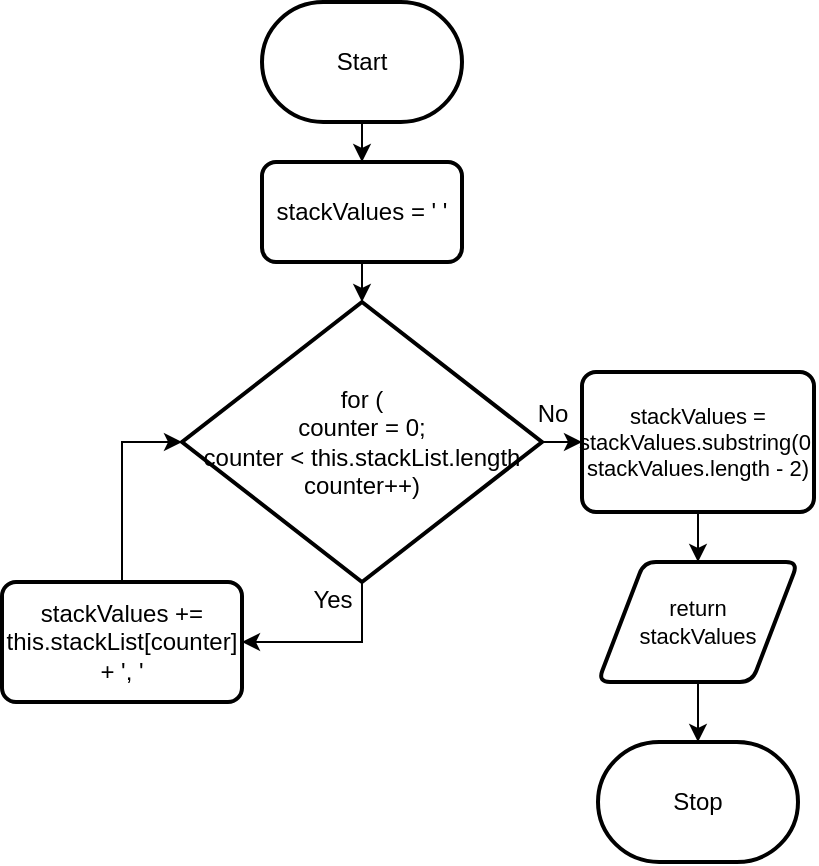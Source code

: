 <mxfile>
    <diagram id="cGkltAqMKEXo6Ag8z-tB" name="Page-1">
        <mxGraphModel dx="381" dy="446" grid="1" gridSize="10" guides="1" tooltips="1" connect="1" arrows="1" fold="1" page="1" pageScale="1" pageWidth="827" pageHeight="1169" math="0" shadow="0">
            <root>
                <mxCell id="0"/>
                <mxCell id="1" parent="0"/>
                <mxCell id="9" style="edgeStyle=none;html=1;entryX=0.5;entryY=0;entryDx=0;entryDy=0;" parent="1" source="2" target="8" edge="1">
                    <mxGeometry relative="1" as="geometry"/>
                </mxCell>
                <mxCell id="2" value="Start" style="strokeWidth=2;html=1;shape=mxgraph.flowchart.terminator;whiteSpace=wrap;" parent="1" vertex="1">
                    <mxGeometry x="240" y="60" width="100" height="60" as="geometry"/>
                </mxCell>
                <mxCell id="7" value="Stop" style="strokeWidth=2;html=1;shape=mxgraph.flowchart.terminator;whiteSpace=wrap;" parent="1" vertex="1">
                    <mxGeometry x="408" y="430" width="100" height="60" as="geometry"/>
                </mxCell>
                <mxCell id="11" style="edgeStyle=none;html=1;" parent="1" source="8" target="10" edge="1">
                    <mxGeometry relative="1" as="geometry"/>
                </mxCell>
                <mxCell id="8" value="stackValues = ' '" style="rounded=1;whiteSpace=wrap;html=1;absoluteArcSize=1;arcSize=14;strokeWidth=2;" parent="1" vertex="1">
                    <mxGeometry x="240" y="140" width="100" height="50" as="geometry"/>
                </mxCell>
                <mxCell id="13" style="edgeStyle=elbowEdgeStyle;html=1;entryX=1;entryY=0.5;entryDx=0;entryDy=0;rounded=0;elbow=vertical;" parent="1" source="10" target="12" edge="1">
                    <mxGeometry relative="1" as="geometry">
                        <Array as="points">
                            <mxPoint x="290" y="380"/>
                        </Array>
                    </mxGeometry>
                </mxCell>
                <mxCell id="17" style="edgeStyle=elbowEdgeStyle;shape=connector;rounded=0;elbow=vertical;html=1;labelBackgroundColor=default;strokeColor=default;fontFamily=Helvetica;fontSize=11;fontColor=default;endArrow=classic;" parent="1" source="10" target="16" edge="1">
                    <mxGeometry relative="1" as="geometry"/>
                </mxCell>
                <mxCell id="10" value="for (&lt;br&gt;counter = 0;&lt;br&gt;counter &amp;lt; this.stackList.length&lt;br&gt;counter++)" style="strokeWidth=2;html=1;shape=mxgraph.flowchart.decision;whiteSpace=wrap;" parent="1" vertex="1">
                    <mxGeometry x="200" y="210" width="180" height="140" as="geometry"/>
                </mxCell>
                <mxCell id="14" style="edgeStyle=elbowEdgeStyle;shape=connector;rounded=0;elbow=vertical;html=1;entryX=0;entryY=0.5;entryDx=0;entryDy=0;entryPerimeter=0;labelBackgroundColor=default;strokeColor=default;fontFamily=Helvetica;fontSize=11;fontColor=default;endArrow=classic;exitX=0.5;exitY=0;exitDx=0;exitDy=0;" parent="1" source="12" target="10" edge="1">
                    <mxGeometry relative="1" as="geometry">
                        <mxPoint x="170" y="370" as="sourcePoint"/>
                        <Array as="points">
                            <mxPoint x="190" y="280"/>
                        </Array>
                    </mxGeometry>
                </mxCell>
                <mxCell id="12" value="stackValues += this.stackList[counter] + ', '" style="rounded=1;whiteSpace=wrap;html=1;absoluteArcSize=1;arcSize=14;strokeWidth=2;" parent="1" vertex="1">
                    <mxGeometry x="110" y="350" width="120" height="60" as="geometry"/>
                </mxCell>
                <mxCell id="19" style="edgeStyle=elbowEdgeStyle;shape=connector;rounded=0;elbow=vertical;html=1;labelBackgroundColor=default;strokeColor=default;fontFamily=Helvetica;fontSize=11;fontColor=default;endArrow=classic;" parent="1" source="15" target="7" edge="1">
                    <mxGeometry relative="1" as="geometry"/>
                </mxCell>
                <mxCell id="15" value="return&lt;br&gt;stackValues" style="shape=parallelogram;html=1;strokeWidth=2;perimeter=parallelogramPerimeter;whiteSpace=wrap;rounded=1;arcSize=12;size=0.23;fontFamily=Helvetica;fontSize=11;fontColor=default;" parent="1" vertex="1">
                    <mxGeometry x="408" y="340" width="100" height="60" as="geometry"/>
                </mxCell>
                <mxCell id="18" style="edgeStyle=elbowEdgeStyle;shape=connector;rounded=0;elbow=vertical;html=1;labelBackgroundColor=default;strokeColor=default;fontFamily=Helvetica;fontSize=11;fontColor=default;endArrow=classic;" parent="1" source="16" target="15" edge="1">
                    <mxGeometry relative="1" as="geometry"/>
                </mxCell>
                <mxCell id="16" value="stackValues = stackValues.substring(0, stackValues.length - 2)" style="rounded=1;whiteSpace=wrap;html=1;absoluteArcSize=1;arcSize=14;strokeWidth=2;fontFamily=Helvetica;fontSize=11;fontColor=default;" parent="1" vertex="1">
                    <mxGeometry x="400" y="245" width="116" height="70" as="geometry"/>
                </mxCell>
                <mxCell id="20" value="Yes" style="text;html=1;align=center;verticalAlign=middle;resizable=0;points=[];autosize=1;strokeColor=none;fillColor=none;" vertex="1" parent="1">
                    <mxGeometry x="255" y="344" width="40" height="30" as="geometry"/>
                </mxCell>
                <mxCell id="21" value="No" style="text;html=1;align=center;verticalAlign=middle;resizable=0;points=[];autosize=1;strokeColor=none;fillColor=none;" vertex="1" parent="1">
                    <mxGeometry x="365" y="251" width="40" height="30" as="geometry"/>
                </mxCell>
            </root>
        </mxGraphModel>
    </diagram>
</mxfile>